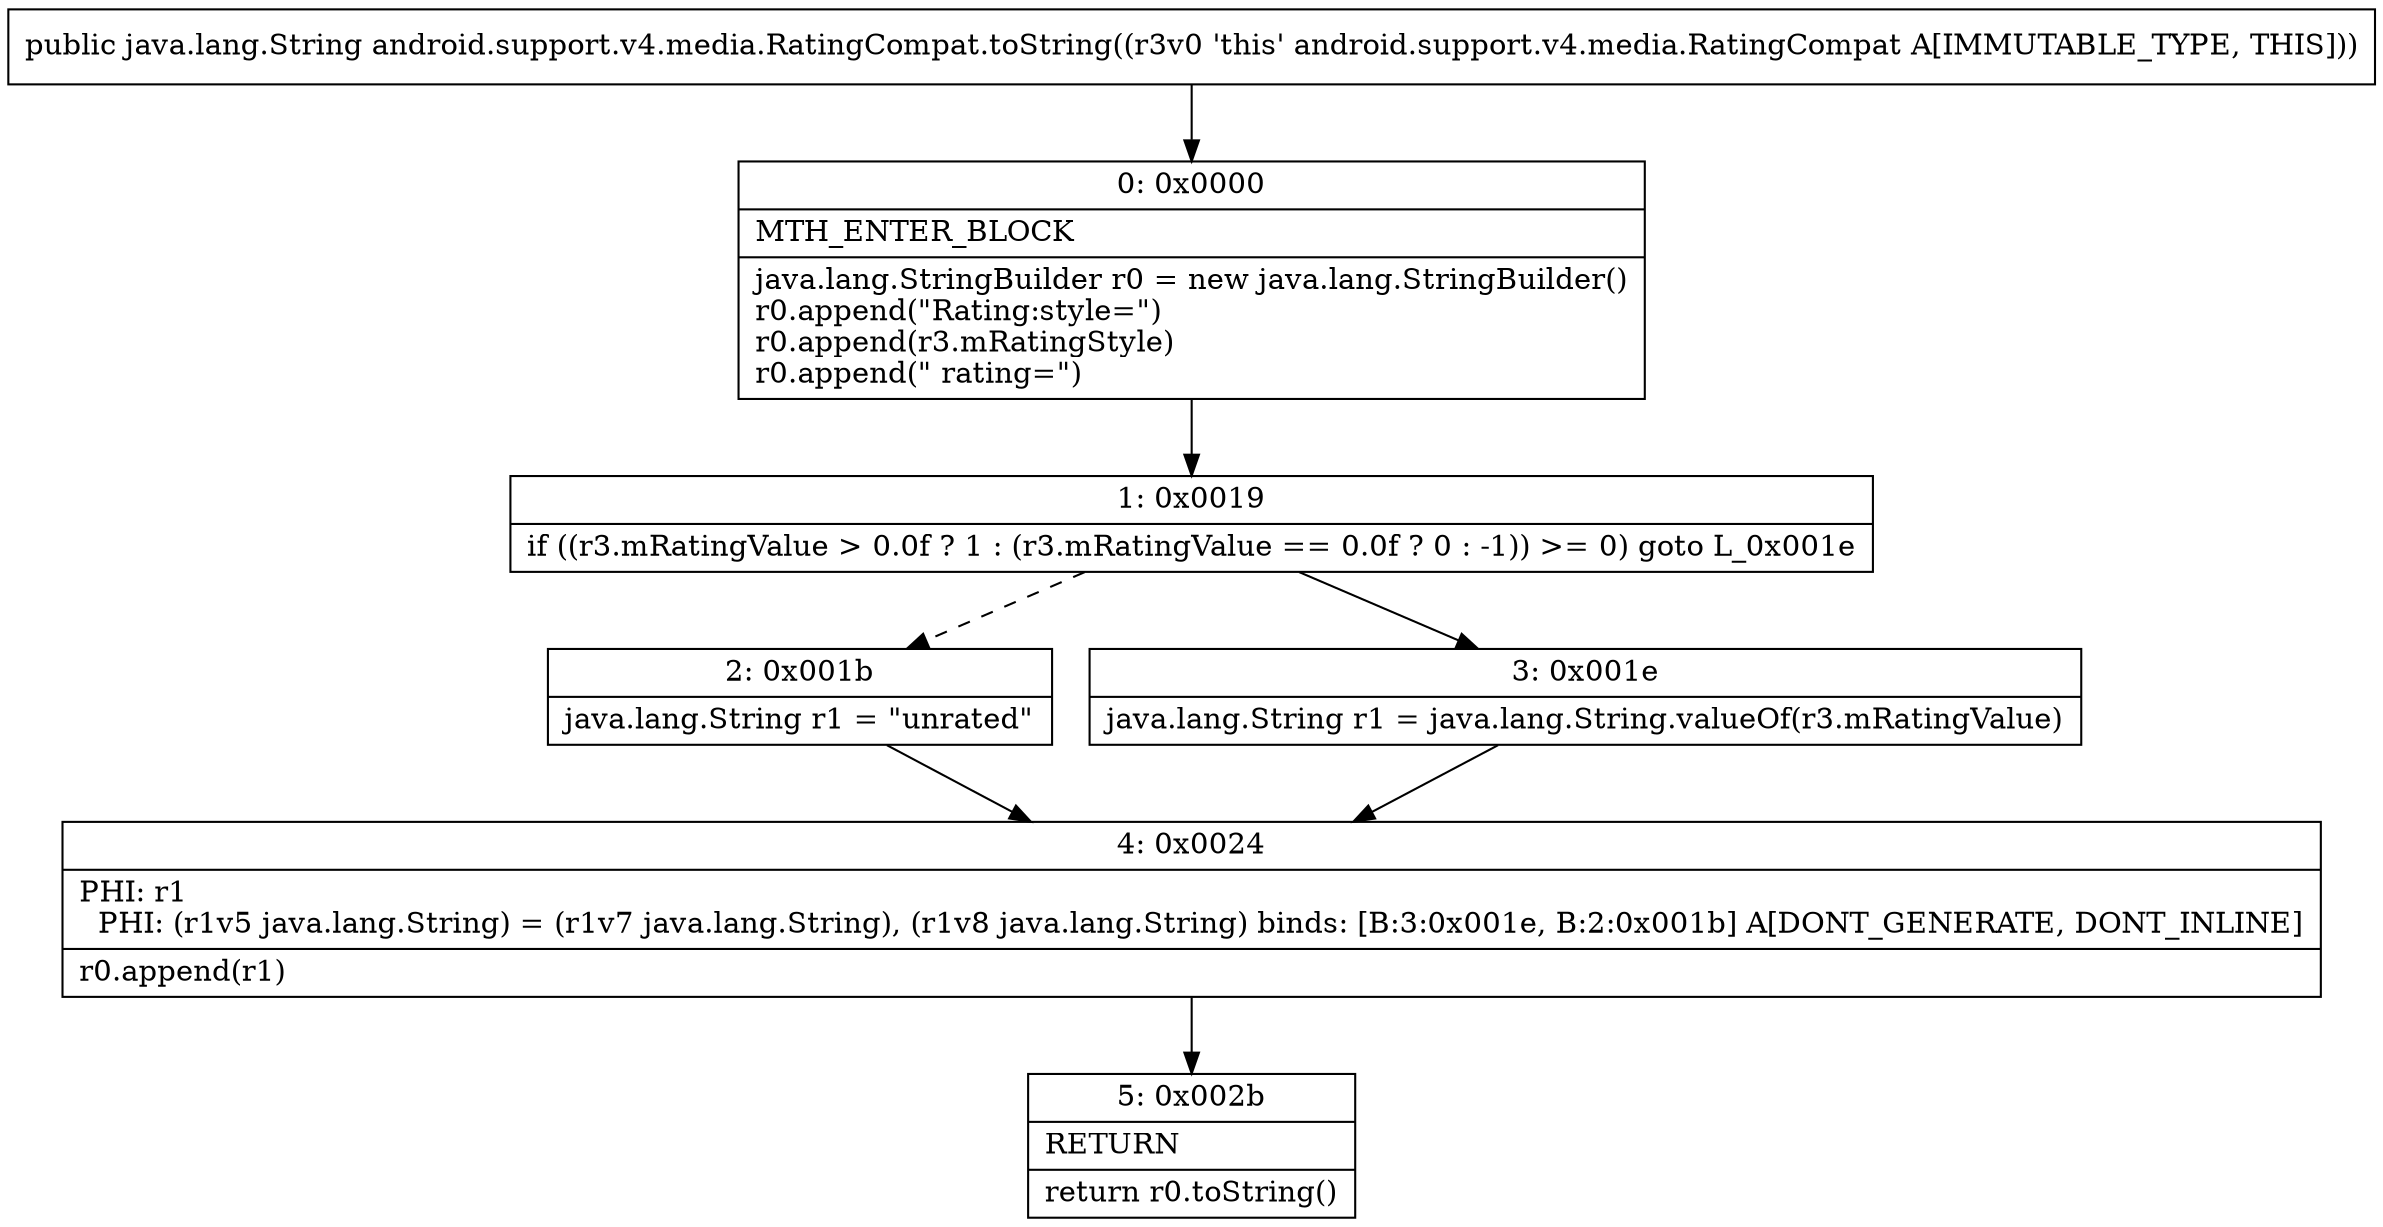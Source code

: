 digraph "CFG forandroid.support.v4.media.RatingCompat.toString()Ljava\/lang\/String;" {
Node_0 [shape=record,label="{0\:\ 0x0000|MTH_ENTER_BLOCK\l|java.lang.StringBuilder r0 = new java.lang.StringBuilder()\lr0.append(\"Rating:style=\")\lr0.append(r3.mRatingStyle)\lr0.append(\" rating=\")\l}"];
Node_1 [shape=record,label="{1\:\ 0x0019|if ((r3.mRatingValue \> 0.0f ? 1 : (r3.mRatingValue == 0.0f ? 0 : \-1)) \>= 0) goto L_0x001e\l}"];
Node_2 [shape=record,label="{2\:\ 0x001b|java.lang.String r1 = \"unrated\"\l}"];
Node_3 [shape=record,label="{3\:\ 0x001e|java.lang.String r1 = java.lang.String.valueOf(r3.mRatingValue)\l}"];
Node_4 [shape=record,label="{4\:\ 0x0024|PHI: r1 \l  PHI: (r1v5 java.lang.String) = (r1v7 java.lang.String), (r1v8 java.lang.String) binds: [B:3:0x001e, B:2:0x001b] A[DONT_GENERATE, DONT_INLINE]\l|r0.append(r1)\l}"];
Node_5 [shape=record,label="{5\:\ 0x002b|RETURN\l|return r0.toString()\l}"];
MethodNode[shape=record,label="{public java.lang.String android.support.v4.media.RatingCompat.toString((r3v0 'this' android.support.v4.media.RatingCompat A[IMMUTABLE_TYPE, THIS])) }"];
MethodNode -> Node_0;
Node_0 -> Node_1;
Node_1 -> Node_2[style=dashed];
Node_1 -> Node_3;
Node_2 -> Node_4;
Node_3 -> Node_4;
Node_4 -> Node_5;
}

